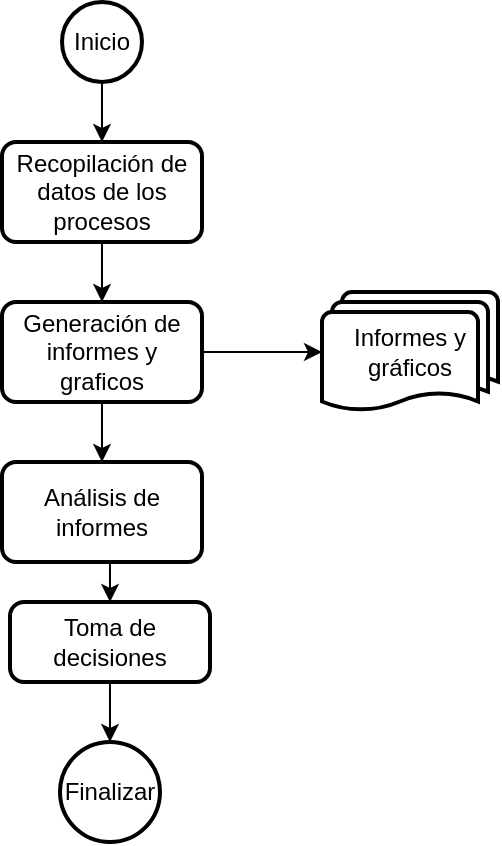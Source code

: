 <mxfile version="23.1.8" type="github">
  <diagram id="C5RBs43oDa-KdzZeNtuy" name="Page-1">
    <mxGraphModel dx="880" dy="434" grid="1" gridSize="10" guides="1" tooltips="1" connect="1" arrows="1" fold="1" page="1" pageScale="1" pageWidth="827" pageHeight="1169" math="0" shadow="0">
      <root>
        <mxCell id="WIyWlLk6GJQsqaUBKTNV-0" />
        <mxCell id="WIyWlLk6GJQsqaUBKTNV-1" parent="WIyWlLk6GJQsqaUBKTNV-0" />
        <mxCell id="7dhpuweHF3gbvXW2Dd7H-8" style="edgeStyle=orthogonalEdgeStyle;rounded=0;orthogonalLoop=1;jettySize=auto;html=1;entryX=0.5;entryY=0;entryDx=0;entryDy=0;" edge="1" parent="WIyWlLk6GJQsqaUBKTNV-1" source="7dhpuweHF3gbvXW2Dd7H-0" target="7dhpuweHF3gbvXW2Dd7H-2">
          <mxGeometry relative="1" as="geometry" />
        </mxCell>
        <mxCell id="7dhpuweHF3gbvXW2Dd7H-0" value="Inicio" style="strokeWidth=2;html=1;shape=mxgraph.flowchart.start_2;whiteSpace=wrap;" vertex="1" parent="WIyWlLk6GJQsqaUBKTNV-1">
          <mxGeometry x="390" y="110" width="40" height="40" as="geometry" />
        </mxCell>
        <mxCell id="7dhpuweHF3gbvXW2Dd7H-1" value="Finalizar" style="strokeWidth=2;html=1;shape=mxgraph.flowchart.start_2;whiteSpace=wrap;" vertex="1" parent="WIyWlLk6GJQsqaUBKTNV-1">
          <mxGeometry x="389" y="480" width="50" height="50" as="geometry" />
        </mxCell>
        <mxCell id="7dhpuweHF3gbvXW2Dd7H-9" style="edgeStyle=orthogonalEdgeStyle;rounded=0;orthogonalLoop=1;jettySize=auto;html=1;entryX=0.5;entryY=0;entryDx=0;entryDy=0;" edge="1" parent="WIyWlLk6GJQsqaUBKTNV-1" source="7dhpuweHF3gbvXW2Dd7H-2" target="7dhpuweHF3gbvXW2Dd7H-3">
          <mxGeometry relative="1" as="geometry" />
        </mxCell>
        <mxCell id="7dhpuweHF3gbvXW2Dd7H-2" value="Recopilación de datos de los procesos" style="rounded=1;whiteSpace=wrap;html=1;absoluteArcSize=1;arcSize=14;strokeWidth=2;" vertex="1" parent="WIyWlLk6GJQsqaUBKTNV-1">
          <mxGeometry x="360" y="180" width="100" height="50" as="geometry" />
        </mxCell>
        <mxCell id="7dhpuweHF3gbvXW2Dd7H-10" style="edgeStyle=orthogonalEdgeStyle;rounded=0;orthogonalLoop=1;jettySize=auto;html=1;entryX=0.5;entryY=0;entryDx=0;entryDy=0;" edge="1" parent="WIyWlLk6GJQsqaUBKTNV-1" source="7dhpuweHF3gbvXW2Dd7H-3" target="7dhpuweHF3gbvXW2Dd7H-4">
          <mxGeometry relative="1" as="geometry" />
        </mxCell>
        <mxCell id="7dhpuweHF3gbvXW2Dd7H-3" value="Generación de informes y graficos" style="rounded=1;whiteSpace=wrap;html=1;absoluteArcSize=1;arcSize=14;strokeWidth=2;" vertex="1" parent="WIyWlLk6GJQsqaUBKTNV-1">
          <mxGeometry x="360" y="260" width="100" height="50" as="geometry" />
        </mxCell>
        <mxCell id="7dhpuweHF3gbvXW2Dd7H-11" style="edgeStyle=orthogonalEdgeStyle;rounded=0;orthogonalLoop=1;jettySize=auto;html=1;exitX=0.5;exitY=1;exitDx=0;exitDy=0;entryX=0.5;entryY=0;entryDx=0;entryDy=0;" edge="1" parent="WIyWlLk6GJQsqaUBKTNV-1" source="7dhpuweHF3gbvXW2Dd7H-4" target="7dhpuweHF3gbvXW2Dd7H-5">
          <mxGeometry relative="1" as="geometry" />
        </mxCell>
        <mxCell id="7dhpuweHF3gbvXW2Dd7H-4" value="Análisis de informes" style="rounded=1;whiteSpace=wrap;html=1;absoluteArcSize=1;arcSize=14;strokeWidth=2;" vertex="1" parent="WIyWlLk6GJQsqaUBKTNV-1">
          <mxGeometry x="360" y="340" width="100" height="50" as="geometry" />
        </mxCell>
        <mxCell id="7dhpuweHF3gbvXW2Dd7H-12" style="edgeStyle=orthogonalEdgeStyle;rounded=0;orthogonalLoop=1;jettySize=auto;html=1;exitX=0.5;exitY=1;exitDx=0;exitDy=0;" edge="1" parent="WIyWlLk6GJQsqaUBKTNV-1" source="7dhpuweHF3gbvXW2Dd7H-5" target="7dhpuweHF3gbvXW2Dd7H-1">
          <mxGeometry relative="1" as="geometry" />
        </mxCell>
        <mxCell id="7dhpuweHF3gbvXW2Dd7H-5" value="Toma de decisiones" style="rounded=1;whiteSpace=wrap;html=1;absoluteArcSize=1;arcSize=14;strokeWidth=2;" vertex="1" parent="WIyWlLk6GJQsqaUBKTNV-1">
          <mxGeometry x="364" y="410" width="100" height="40" as="geometry" />
        </mxCell>
        <mxCell id="7dhpuweHF3gbvXW2Dd7H-7" value="Informes y gráficos" style="strokeWidth=2;html=1;shape=mxgraph.flowchart.multi-document;whiteSpace=wrap;" vertex="1" parent="WIyWlLk6GJQsqaUBKTNV-1">
          <mxGeometry x="520" y="255" width="88" height="60" as="geometry" />
        </mxCell>
        <mxCell id="7dhpuweHF3gbvXW2Dd7H-13" style="edgeStyle=orthogonalEdgeStyle;rounded=0;orthogonalLoop=1;jettySize=auto;html=1;entryX=0;entryY=0.5;entryDx=0;entryDy=0;entryPerimeter=0;" edge="1" parent="WIyWlLk6GJQsqaUBKTNV-1" source="7dhpuweHF3gbvXW2Dd7H-3" target="7dhpuweHF3gbvXW2Dd7H-7">
          <mxGeometry relative="1" as="geometry" />
        </mxCell>
      </root>
    </mxGraphModel>
  </diagram>
</mxfile>
